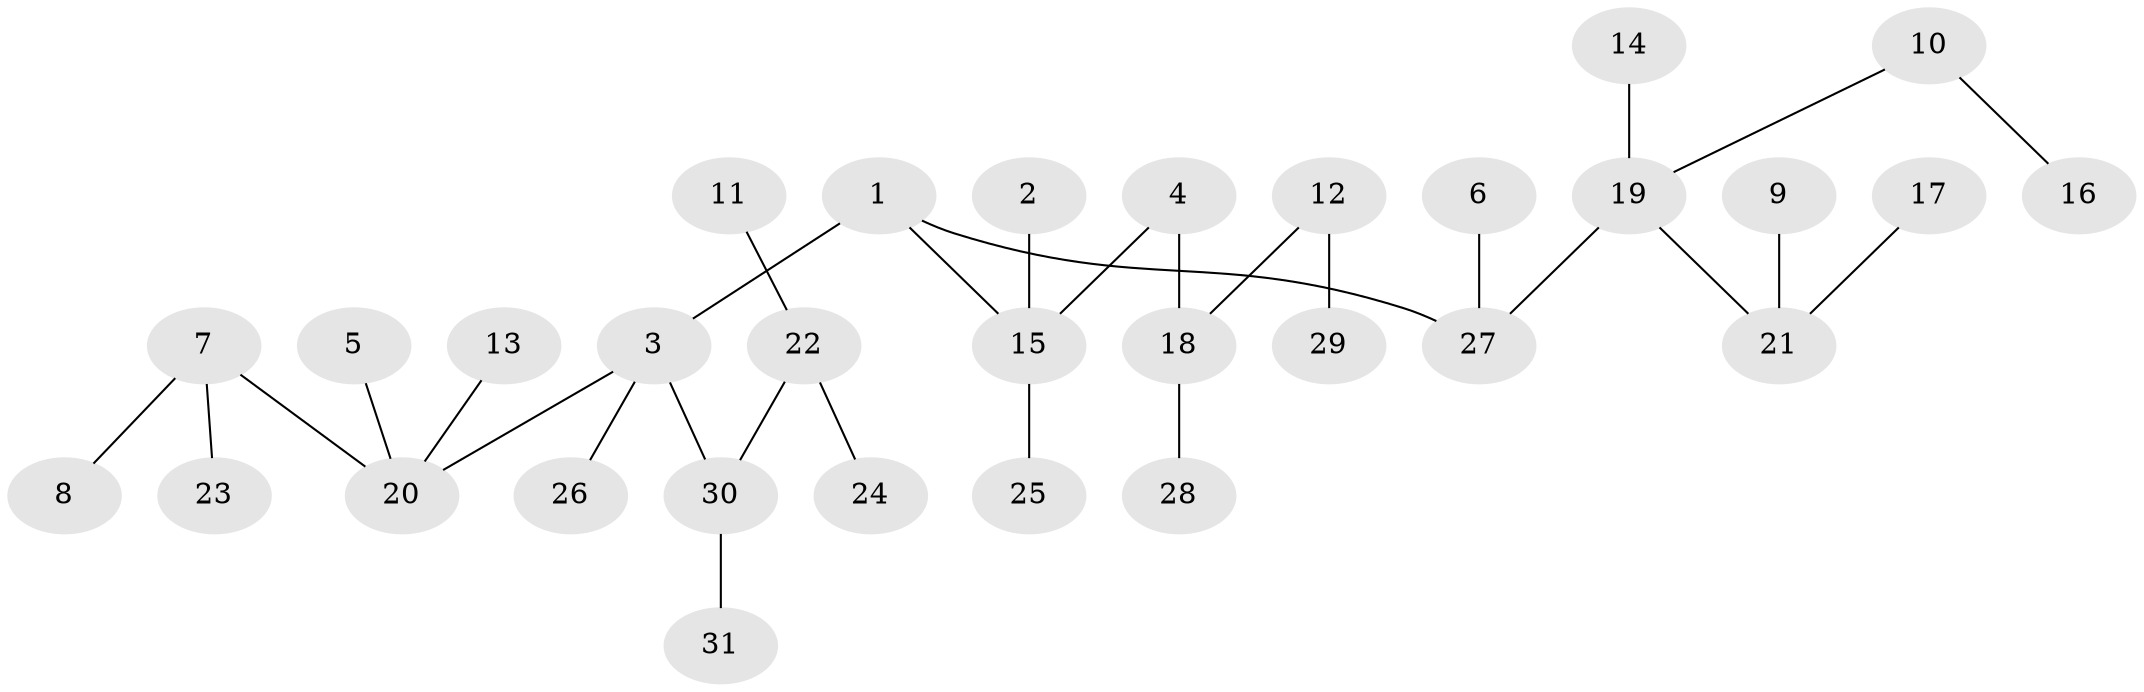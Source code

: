 // original degree distribution, {6: 0.0375, 3: 0.1125, 4: 0.0625, 1: 0.525, 2: 0.225, 5: 0.0375}
// Generated by graph-tools (version 1.1) at 2025/37/03/04/25 23:37:23]
// undirected, 31 vertices, 30 edges
graph export_dot {
  node [color=gray90,style=filled];
  1;
  2;
  3;
  4;
  5;
  6;
  7;
  8;
  9;
  10;
  11;
  12;
  13;
  14;
  15;
  16;
  17;
  18;
  19;
  20;
  21;
  22;
  23;
  24;
  25;
  26;
  27;
  28;
  29;
  30;
  31;
  1 -- 3 [weight=1.0];
  1 -- 15 [weight=1.0];
  1 -- 27 [weight=1.0];
  2 -- 15 [weight=1.0];
  3 -- 20 [weight=1.0];
  3 -- 26 [weight=1.0];
  3 -- 30 [weight=1.0];
  4 -- 15 [weight=1.0];
  4 -- 18 [weight=1.0];
  5 -- 20 [weight=1.0];
  6 -- 27 [weight=1.0];
  7 -- 8 [weight=1.0];
  7 -- 20 [weight=1.0];
  7 -- 23 [weight=1.0];
  9 -- 21 [weight=1.0];
  10 -- 16 [weight=1.0];
  10 -- 19 [weight=1.0];
  11 -- 22 [weight=1.0];
  12 -- 18 [weight=1.0];
  12 -- 29 [weight=1.0];
  13 -- 20 [weight=1.0];
  14 -- 19 [weight=1.0];
  15 -- 25 [weight=1.0];
  17 -- 21 [weight=1.0];
  18 -- 28 [weight=1.0];
  19 -- 21 [weight=1.0];
  19 -- 27 [weight=1.0];
  22 -- 24 [weight=1.0];
  22 -- 30 [weight=1.0];
  30 -- 31 [weight=1.0];
}
